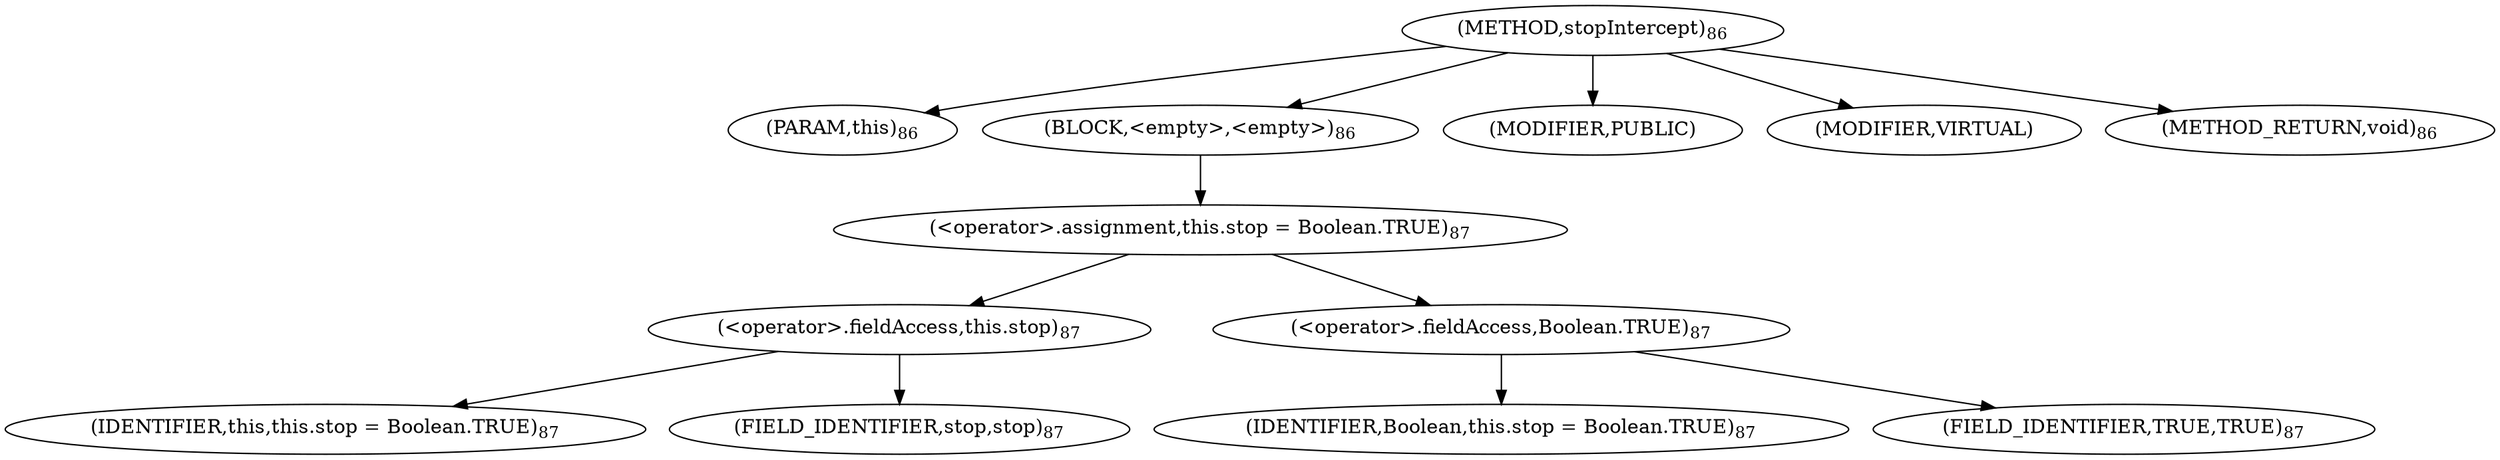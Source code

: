 digraph "stopIntercept" {  
"128" [label = <(METHOD,stopIntercept)<SUB>86</SUB>> ]
"129" [label = <(PARAM,this)<SUB>86</SUB>> ]
"130" [label = <(BLOCK,&lt;empty&gt;,&lt;empty&gt;)<SUB>86</SUB>> ]
"131" [label = <(&lt;operator&gt;.assignment,this.stop = Boolean.TRUE)<SUB>87</SUB>> ]
"132" [label = <(&lt;operator&gt;.fieldAccess,this.stop)<SUB>87</SUB>> ]
"133" [label = <(IDENTIFIER,this,this.stop = Boolean.TRUE)<SUB>87</SUB>> ]
"134" [label = <(FIELD_IDENTIFIER,stop,stop)<SUB>87</SUB>> ]
"135" [label = <(&lt;operator&gt;.fieldAccess,Boolean.TRUE)<SUB>87</SUB>> ]
"136" [label = <(IDENTIFIER,Boolean,this.stop = Boolean.TRUE)<SUB>87</SUB>> ]
"137" [label = <(FIELD_IDENTIFIER,TRUE,TRUE)<SUB>87</SUB>> ]
"138" [label = <(MODIFIER,PUBLIC)> ]
"139" [label = <(MODIFIER,VIRTUAL)> ]
"140" [label = <(METHOD_RETURN,void)<SUB>86</SUB>> ]
  "128" -> "129" 
  "128" -> "130" 
  "128" -> "138" 
  "128" -> "139" 
  "128" -> "140" 
  "130" -> "131" 
  "131" -> "132" 
  "131" -> "135" 
  "132" -> "133" 
  "132" -> "134" 
  "135" -> "136" 
  "135" -> "137" 
}

